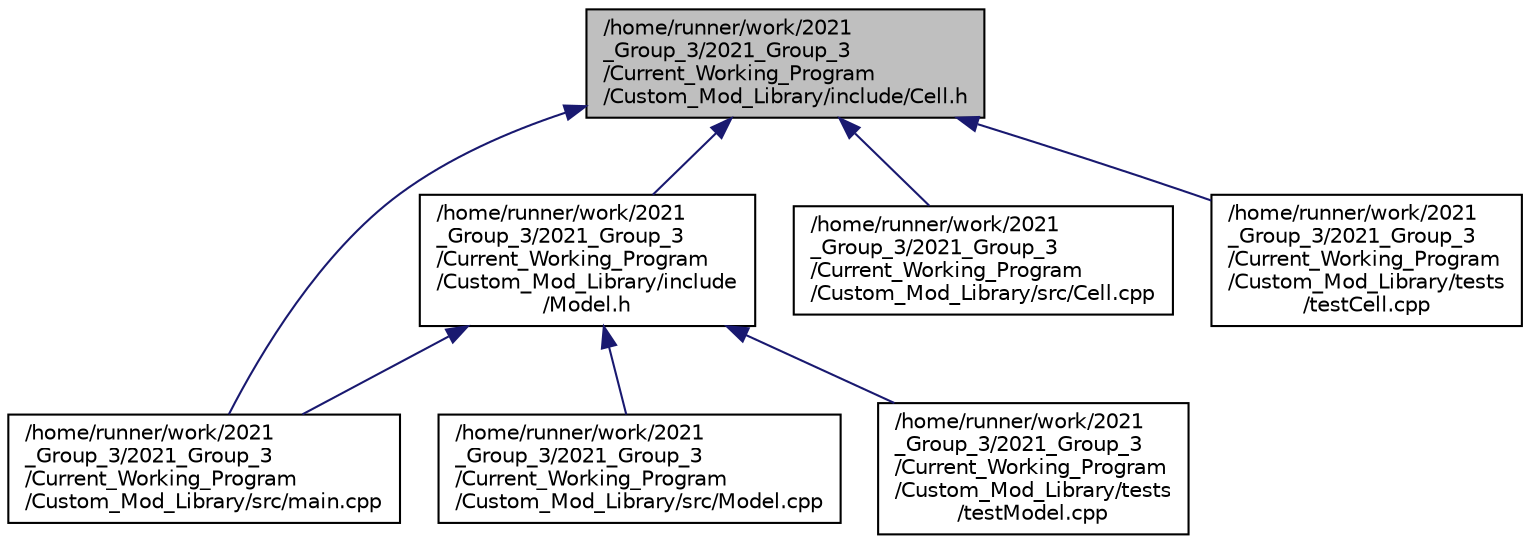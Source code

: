 digraph "/home/runner/work/2021_Group_3/2021_Group_3/Current_Working_Program/Custom_Mod_Library/include/Cell.h"
{
 // LATEX_PDF_SIZE
  bgcolor="transparent";
  edge [fontname="Helvetica",fontsize="10",labelfontname="Helvetica",labelfontsize="10"];
  node [fontname="Helvetica",fontsize="10",shape=record];
  Node1 [label="/home/runner/work/2021\l_Group_3/2021_Group_3\l/Current_Working_Program\l/Custom_Mod_Library/include/Cell.h",height=0.2,width=0.4,color="black", fillcolor="grey75", style="filled", fontcolor="black",tooltip="Class used to store Cell shapes that make up a model."];
  Node1 -> Node2 [dir="back",color="midnightblue",fontsize="10",style="solid",fontname="Helvetica"];
  Node2 [label="/home/runner/work/2021\l_Group_3/2021_Group_3\l/Current_Working_Program\l/Custom_Mod_Library/include\l/Model.h",height=0.2,width=0.4,color="black",URL="$_model_8h.html",tooltip="Class used to open, save and store .mod files."];
  Node2 -> Node3 [dir="back",color="midnightblue",fontsize="10",style="solid",fontname="Helvetica"];
  Node3 [label="/home/runner/work/2021\l_Group_3/2021_Group_3\l/Current_Working_Program\l/Custom_Mod_Library/src/main.cpp",height=0.2,width=0.4,color="black",URL="$_custom___mod___library_2src_2main_8cpp.html",tooltip=" "];
  Node2 -> Node4 [dir="back",color="midnightblue",fontsize="10",style="solid",fontname="Helvetica"];
  Node4 [label="/home/runner/work/2021\l_Group_3/2021_Group_3\l/Current_Working_Program\l/Custom_Mod_Library/src/Model.cpp",height=0.2,width=0.4,color="black",URL="$_model_8cpp.html",tooltip=" "];
  Node2 -> Node5 [dir="back",color="midnightblue",fontsize="10",style="solid",fontname="Helvetica"];
  Node5 [label="/home/runner/work/2021\l_Group_3/2021_Group_3\l/Current_Working_Program\l/Custom_Mod_Library/tests\l/testModel.cpp",height=0.2,width=0.4,color="black",URL="$test_model_8cpp.html",tooltip=" "];
  Node1 -> Node6 [dir="back",color="midnightblue",fontsize="10",style="solid",fontname="Helvetica"];
  Node6 [label="/home/runner/work/2021\l_Group_3/2021_Group_3\l/Current_Working_Program\l/Custom_Mod_Library/src/Cell.cpp",height=0.2,width=0.4,color="black",URL="$_cell_8cpp.html",tooltip=" "];
  Node1 -> Node3 [dir="back",color="midnightblue",fontsize="10",style="solid",fontname="Helvetica"];
  Node1 -> Node7 [dir="back",color="midnightblue",fontsize="10",style="solid",fontname="Helvetica"];
  Node7 [label="/home/runner/work/2021\l_Group_3/2021_Group_3\l/Current_Working_Program\l/Custom_Mod_Library/tests\l/testCell.cpp",height=0.2,width=0.4,color="black",URL="$test_cell_8cpp.html",tooltip=" "];
}
